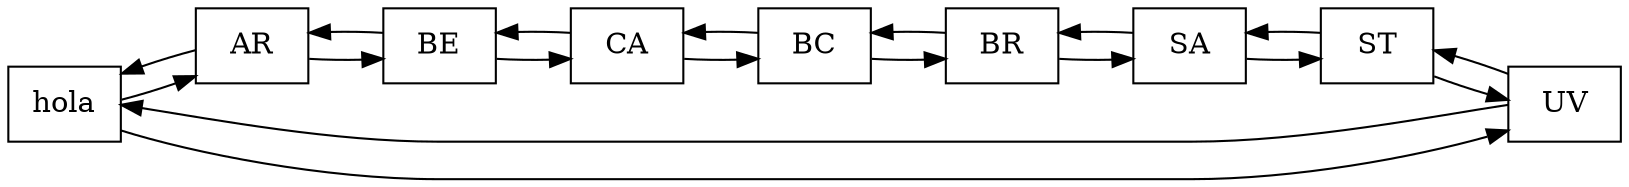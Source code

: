 digraph g { rankdir=LR; node [shape=box];
hola->AR
hola->UV
AR->BE
AR->hola
BE->CA
BE->AR
CA->BC
CA->BE
BC->BR
BC->CA
BR->SA
BR->BC
SA->ST
SA->BR
ST->UV
ST->SA
UV->hola
UV->ST
}